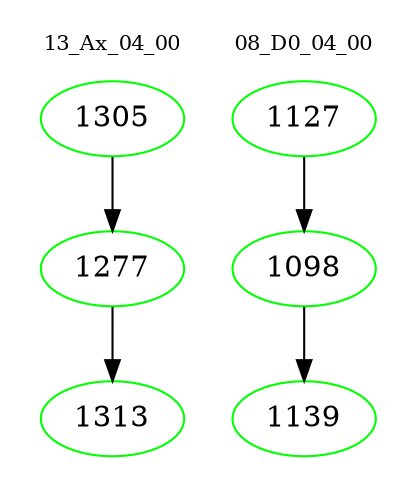 digraph{
subgraph cluster_0 {
color = white
label = "13_Ax_04_00";
fontsize=10;
T0_1305 [label="1305", color="green"]
T0_1305 -> T0_1277 [color="black"]
T0_1277 [label="1277", color="green"]
T0_1277 -> T0_1313 [color="black"]
T0_1313 [label="1313", color="green"]
}
subgraph cluster_1 {
color = white
label = "08_D0_04_00";
fontsize=10;
T1_1127 [label="1127", color="green"]
T1_1127 -> T1_1098 [color="black"]
T1_1098 [label="1098", color="green"]
T1_1098 -> T1_1139 [color="black"]
T1_1139 [label="1139", color="green"]
}
}
